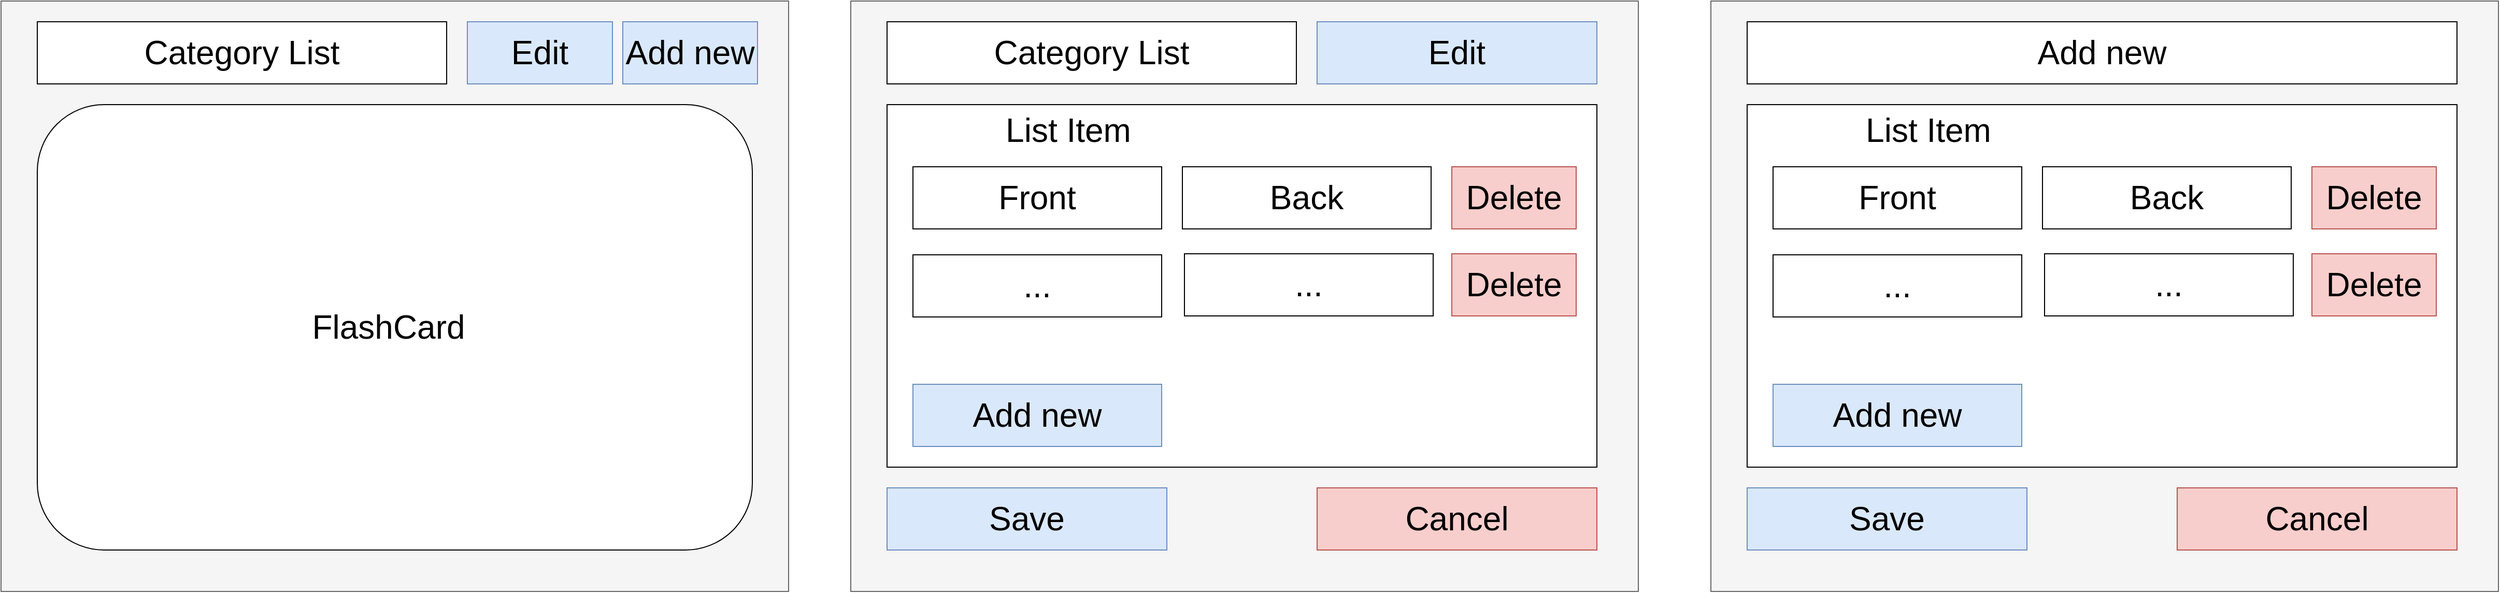 <mxfile version="20.0.4" type="device"><diagram id="8KLiICdlqcAAi3tuA5JJ" name="Page-1"><mxGraphModel dx="2370" dy="1323" grid="1" gridSize="10" guides="1" tooltips="1" connect="1" arrows="1" fold="1" page="1" pageScale="1" pageWidth="827" pageHeight="1169" math="0" shadow="0"><root><mxCell id="0"/><mxCell id="1" parent="0"/><mxCell id="wq7Whn3JmFETG9O0B3VN-2" value="" style="rounded=0;whiteSpace=wrap;html=1;fillColor=#f5f5f5;strokeColor=#666666;fontColor=#333333;" vertex="1" parent="1"><mxGeometry x="40" y="80" width="760" height="570" as="geometry"/></mxCell><mxCell id="wq7Whn3JmFETG9O0B3VN-4" value="" style="rounded=1;whiteSpace=wrap;html=1;" vertex="1" parent="1"><mxGeometry x="75" y="180" width="690" height="430" as="geometry"/></mxCell><mxCell id="wq7Whn3JmFETG9O0B3VN-5" value="FlashCard" style="text;html=1;strokeColor=none;fillColor=none;align=center;verticalAlign=middle;whiteSpace=wrap;rounded=0;fontSize=32;" vertex="1" parent="1"><mxGeometry x="239" y="305" width="350" height="180" as="geometry"/></mxCell><mxCell id="wq7Whn3JmFETG9O0B3VN-6" value="Category List" style="rounded=0;whiteSpace=wrap;html=1;fontSize=32;" vertex="1" parent="1"><mxGeometry x="75" y="100" width="395" height="60" as="geometry"/></mxCell><mxCell id="wq7Whn3JmFETG9O0B3VN-7" value="Edit" style="rounded=0;whiteSpace=wrap;html=1;fontSize=32;fillColor=#dae8fc;strokeColor=#6c8ebf;" vertex="1" parent="1"><mxGeometry x="490" y="100" width="140" height="60" as="geometry"/></mxCell><mxCell id="wq7Whn3JmFETG9O0B3VN-8" value="" style="shape=image;html=1;verticalAlign=top;verticalLabelPosition=bottom;labelBackgroundColor=#ffffff;imageAspect=0;aspect=fixed;image=https://cdn2.iconfinder.com/data/icons/navigation-set-arrows-part-two/32/Arrow_Drop_Down-128.png;rounded=1;fontSize=32;" vertex="1" parent="1"><mxGeometry x="380" y="80" width="100" height="100" as="geometry"/></mxCell><mxCell id="wq7Whn3JmFETG9O0B3VN-17" value="" style="rounded=0;whiteSpace=wrap;html=1;fillColor=#f5f5f5;strokeColor=#666666;fontColor=#333333;" vertex="1" parent="1"><mxGeometry x="860" y="80" width="760" height="570" as="geometry"/></mxCell><mxCell id="wq7Whn3JmFETG9O0B3VN-20" value="Category List" style="rounded=0;whiteSpace=wrap;html=1;fontSize=32;" vertex="1" parent="1"><mxGeometry x="895" y="100" width="395" height="60" as="geometry"/></mxCell><mxCell id="wq7Whn3JmFETG9O0B3VN-21" value="Edit" style="rounded=0;whiteSpace=wrap;html=1;fontSize=32;fillColor=#dae8fc;strokeColor=#6c8ebf;" vertex="1" parent="1"><mxGeometry x="1310" y="100" width="270" height="60" as="geometry"/></mxCell><mxCell id="wq7Whn3JmFETG9O0B3VN-22" value="" style="shape=image;html=1;verticalAlign=top;verticalLabelPosition=bottom;labelBackgroundColor=#ffffff;imageAspect=0;aspect=fixed;image=https://cdn2.iconfinder.com/data/icons/navigation-set-arrows-part-two/32/Arrow_Drop_Down-128.png;rounded=1;fontSize=32;" vertex="1" parent="1"><mxGeometry x="1200" y="80" width="100" height="100" as="geometry"/></mxCell><mxCell id="wq7Whn3JmFETG9O0B3VN-28" value="Save" style="rounded=0;whiteSpace=wrap;html=1;fontSize=32;fillColor=#dae8fc;strokeColor=#6c8ebf;" vertex="1" parent="1"><mxGeometry x="895" y="550" width="270" height="60" as="geometry"/></mxCell><mxCell id="wq7Whn3JmFETG9O0B3VN-30" value="Cancel" style="rounded=0;whiteSpace=wrap;html=1;fontSize=32;fillColor=#f8cecc;strokeColor=#b85450;" vertex="1" parent="1"><mxGeometry x="1310" y="550" width="270" height="60" as="geometry"/></mxCell><mxCell id="wq7Whn3JmFETG9O0B3VN-36" value="Add new" style="rounded=0;whiteSpace=wrap;html=1;fontSize=32;fillColor=#dae8fc;strokeColor=#6c8ebf;" vertex="1" parent="1"><mxGeometry x="640" y="100" width="130" height="60" as="geometry"/></mxCell><mxCell id="wq7Whn3JmFETG9O0B3VN-37" value="" style="rounded=0;whiteSpace=wrap;html=1;fontSize=32;" vertex="1" parent="1"><mxGeometry x="895" y="180" width="685" height="350" as="geometry"/></mxCell><mxCell id="wq7Whn3JmFETG9O0B3VN-38" value="List Item" style="text;html=1;strokeColor=none;fillColor=none;align=center;verticalAlign=middle;whiteSpace=wrap;rounded=0;fontSize=32;" vertex="1" parent="1"><mxGeometry x="900" y="190" width="340" height="30" as="geometry"/></mxCell><mxCell id="wq7Whn3JmFETG9O0B3VN-40" value="Front" style="rounded=0;whiteSpace=wrap;html=1;fontSize=32;" vertex="1" parent="1"><mxGeometry x="920" y="240" width="240" height="60" as="geometry"/></mxCell><mxCell id="wq7Whn3JmFETG9O0B3VN-41" value="Back" style="rounded=0;whiteSpace=wrap;html=1;fontSize=32;" vertex="1" parent="1"><mxGeometry x="1180" y="240" width="240" height="60" as="geometry"/></mxCell><mxCell id="wq7Whn3JmFETG9O0B3VN-43" value="Delete" style="rounded=0;whiteSpace=wrap;html=1;fontSize=32;fillColor=#f8cecc;strokeColor=#b85450;" vertex="1" parent="1"><mxGeometry x="1440" y="240" width="120" height="60" as="geometry"/></mxCell><mxCell id="wq7Whn3JmFETG9O0B3VN-45" value="Add new" style="rounded=0;whiteSpace=wrap;html=1;fontSize=32;fillColor=#dae8fc;strokeColor=#6c8ebf;" vertex="1" parent="1"><mxGeometry x="920" y="450" width="240" height="60" as="geometry"/></mxCell><mxCell id="wq7Whn3JmFETG9O0B3VN-46" value="..." style="rounded=0;whiteSpace=wrap;html=1;fontSize=32;" vertex="1" parent="1"><mxGeometry x="920" y="325" width="240" height="60" as="geometry"/></mxCell><mxCell id="wq7Whn3JmFETG9O0B3VN-47" value="..." style="rounded=0;whiteSpace=wrap;html=1;fontSize=32;" vertex="1" parent="1"><mxGeometry x="1182" y="324" width="240" height="60" as="geometry"/></mxCell><mxCell id="wq7Whn3JmFETG9O0B3VN-48" value="Delete" style="rounded=0;whiteSpace=wrap;html=1;fontSize=32;fillColor=#f8cecc;strokeColor=#b85450;" vertex="1" parent="1"><mxGeometry x="1440" y="324" width="120" height="60" as="geometry"/></mxCell><mxCell id="wq7Whn3JmFETG9O0B3VN-49" value="" style="rounded=0;whiteSpace=wrap;html=1;fillColor=#f5f5f5;strokeColor=#666666;fontColor=#333333;" vertex="1" parent="1"><mxGeometry x="1690" y="80" width="760" height="570" as="geometry"/></mxCell><mxCell id="wq7Whn3JmFETG9O0B3VN-53" value="Save" style="rounded=0;whiteSpace=wrap;html=1;fontSize=32;fillColor=#dae8fc;strokeColor=#6c8ebf;" vertex="1" parent="1"><mxGeometry x="1725" y="550" width="270" height="60" as="geometry"/></mxCell><mxCell id="wq7Whn3JmFETG9O0B3VN-54" value="Cancel" style="rounded=0;whiteSpace=wrap;html=1;fontSize=32;fillColor=#f8cecc;strokeColor=#b85450;" vertex="1" parent="1"><mxGeometry x="2140" y="550" width="270" height="60" as="geometry"/></mxCell><mxCell id="wq7Whn3JmFETG9O0B3VN-55" value="" style="rounded=0;whiteSpace=wrap;html=1;fontSize=32;" vertex="1" parent="1"><mxGeometry x="1725" y="180" width="685" height="350" as="geometry"/></mxCell><mxCell id="wq7Whn3JmFETG9O0B3VN-56" value="List Item" style="text;html=1;strokeColor=none;fillColor=none;align=center;verticalAlign=middle;whiteSpace=wrap;rounded=0;fontSize=32;" vertex="1" parent="1"><mxGeometry x="1730" y="190" width="340" height="30" as="geometry"/></mxCell><mxCell id="wq7Whn3JmFETG9O0B3VN-57" value="Front" style="rounded=0;whiteSpace=wrap;html=1;fontSize=32;" vertex="1" parent="1"><mxGeometry x="1750" y="240" width="240" height="60" as="geometry"/></mxCell><mxCell id="wq7Whn3JmFETG9O0B3VN-58" value="Back" style="rounded=0;whiteSpace=wrap;html=1;fontSize=32;" vertex="1" parent="1"><mxGeometry x="2010" y="240" width="240" height="60" as="geometry"/></mxCell><mxCell id="wq7Whn3JmFETG9O0B3VN-59" value="Delete" style="rounded=0;whiteSpace=wrap;html=1;fontSize=32;fillColor=#f8cecc;strokeColor=#b85450;" vertex="1" parent="1"><mxGeometry x="2270" y="240" width="120" height="60" as="geometry"/></mxCell><mxCell id="wq7Whn3JmFETG9O0B3VN-60" value="Add new" style="rounded=0;whiteSpace=wrap;html=1;fontSize=32;fillColor=#dae8fc;strokeColor=#6c8ebf;" vertex="1" parent="1"><mxGeometry x="1750" y="450" width="240" height="60" as="geometry"/></mxCell><mxCell id="wq7Whn3JmFETG9O0B3VN-61" value="..." style="rounded=0;whiteSpace=wrap;html=1;fontSize=32;" vertex="1" parent="1"><mxGeometry x="1750" y="325" width="240" height="60" as="geometry"/></mxCell><mxCell id="wq7Whn3JmFETG9O0B3VN-62" value="..." style="rounded=0;whiteSpace=wrap;html=1;fontSize=32;" vertex="1" parent="1"><mxGeometry x="2012" y="324" width="240" height="60" as="geometry"/></mxCell><mxCell id="wq7Whn3JmFETG9O0B3VN-63" value="Delete" style="rounded=0;whiteSpace=wrap;html=1;fontSize=32;fillColor=#f8cecc;strokeColor=#b85450;" vertex="1" parent="1"><mxGeometry x="2270" y="324" width="120" height="60" as="geometry"/></mxCell><mxCell id="wq7Whn3JmFETG9O0B3VN-64" value="Add new" style="rounded=0;whiteSpace=wrap;html=1;fontSize=32;" vertex="1" parent="1"><mxGeometry x="1725" y="100" width="685" height="60" as="geometry"/></mxCell></root></mxGraphModel></diagram></mxfile>